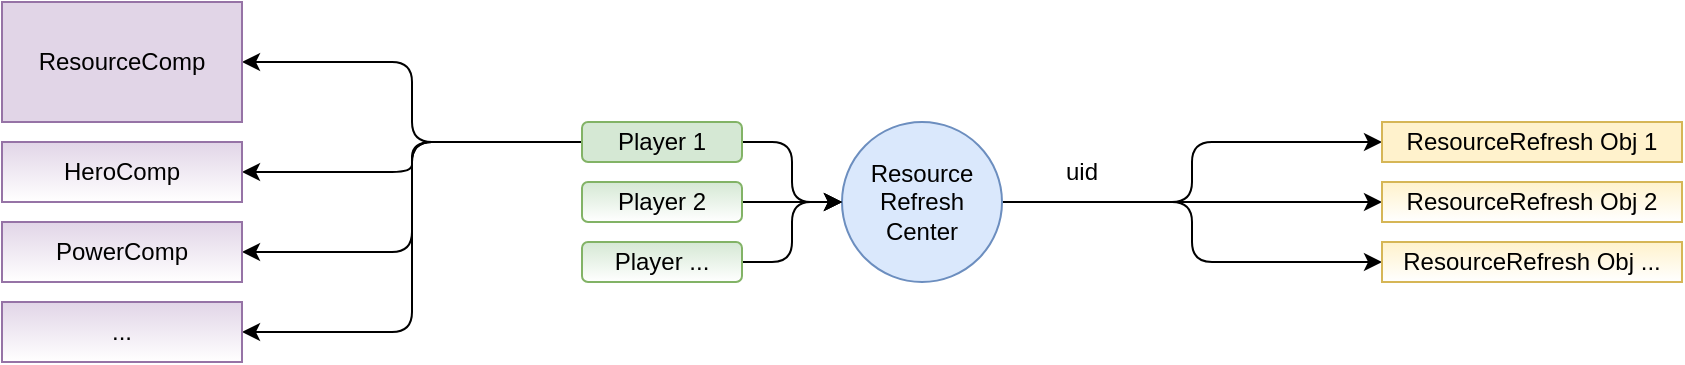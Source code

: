 <mxfile version="14.7.9" type="github">
  <diagram id="clF8JfVPP5VjIg8GsH7U" name="第 1 页">
    <mxGraphModel dx="2062" dy="1122" grid="1" gridSize="10" guides="1" tooltips="1" connect="1" arrows="1" fold="1" page="1" pageScale="1" pageWidth="1654" pageHeight="2336" background="none" math="0" shadow="0">
      <root>
        <mxCell id="0" />
        <mxCell id="1" parent="0" />
        <mxCell id="XA1P6dd8JG6inwG9xLOR-65" style="edgeStyle=orthogonalEdgeStyle;orthogonalLoop=1;jettySize=auto;html=1;entryX=0;entryY=0.5;entryDx=0;entryDy=0;" edge="1" parent="1" source="XA1P6dd8JG6inwG9xLOR-1" target="XA1P6dd8JG6inwG9xLOR-8">
          <mxGeometry relative="1" as="geometry">
            <Array as="points">
              <mxPoint x="1000" y="500" />
              <mxPoint x="1000" y="500" />
            </Array>
          </mxGeometry>
        </mxCell>
        <mxCell id="XA1P6dd8JG6inwG9xLOR-66" style="edgeStyle=orthogonalEdgeStyle;orthogonalLoop=1;jettySize=auto;html=1;" edge="1" parent="1" source="XA1P6dd8JG6inwG9xLOR-1" target="XA1P6dd8JG6inwG9xLOR-7">
          <mxGeometry relative="1" as="geometry" />
        </mxCell>
        <mxCell id="XA1P6dd8JG6inwG9xLOR-67" style="edgeStyle=orthogonalEdgeStyle;orthogonalLoop=1;jettySize=auto;html=1;" edge="1" parent="1" source="XA1P6dd8JG6inwG9xLOR-1" target="XA1P6dd8JG6inwG9xLOR-10">
          <mxGeometry relative="1" as="geometry" />
        </mxCell>
        <mxCell id="XA1P6dd8JG6inwG9xLOR-1" value="Resource&lt;br&gt;Refresh&lt;br&gt;Center" style="ellipse;whiteSpace=wrap;html=1;aspect=fixed;fillColor=#dae8fc;strokeColor=#6c8ebf;" vertex="1" parent="1">
          <mxGeometry x="770" y="460" width="80" height="80" as="geometry" />
        </mxCell>
        <mxCell id="XA1P6dd8JG6inwG9xLOR-35" style="edgeStyle=orthogonalEdgeStyle;orthogonalLoop=1;jettySize=auto;html=1;entryX=1;entryY=0.5;entryDx=0;entryDy=0;" edge="1" parent="1" source="XA1P6dd8JG6inwG9xLOR-3" target="XA1P6dd8JG6inwG9xLOR-29">
          <mxGeometry relative="1" as="geometry" />
        </mxCell>
        <mxCell id="XA1P6dd8JG6inwG9xLOR-37" style="edgeStyle=orthogonalEdgeStyle;orthogonalLoop=1;jettySize=auto;html=1;" edge="1" parent="1" source="XA1P6dd8JG6inwG9xLOR-3" target="XA1P6dd8JG6inwG9xLOR-32">
          <mxGeometry relative="1" as="geometry" />
        </mxCell>
        <mxCell id="XA1P6dd8JG6inwG9xLOR-40" style="edgeStyle=orthogonalEdgeStyle;orthogonalLoop=1;jettySize=auto;html=1;entryX=1;entryY=0.5;entryDx=0;entryDy=0;" edge="1" parent="1" source="XA1P6dd8JG6inwG9xLOR-3" target="XA1P6dd8JG6inwG9xLOR-33">
          <mxGeometry relative="1" as="geometry" />
        </mxCell>
        <mxCell id="XA1P6dd8JG6inwG9xLOR-41" style="edgeStyle=orthogonalEdgeStyle;orthogonalLoop=1;jettySize=auto;html=1;entryX=1;entryY=0.5;entryDx=0;entryDy=0;" edge="1" parent="1" source="XA1P6dd8JG6inwG9xLOR-3" target="XA1P6dd8JG6inwG9xLOR-34">
          <mxGeometry relative="1" as="geometry" />
        </mxCell>
        <mxCell id="XA1P6dd8JG6inwG9xLOR-42" style="edgeStyle=orthogonalEdgeStyle;orthogonalLoop=1;jettySize=auto;html=1;" edge="1" parent="1" source="XA1P6dd8JG6inwG9xLOR-3" target="XA1P6dd8JG6inwG9xLOR-1">
          <mxGeometry relative="1" as="geometry" />
        </mxCell>
        <mxCell id="XA1P6dd8JG6inwG9xLOR-3" value="Player 1" style="rounded=1;whiteSpace=wrap;html=1;fillColor=#d5e8d4;strokeColor=#82b366;" vertex="1" parent="1">
          <mxGeometry x="640" y="460" width="80" height="20" as="geometry" />
        </mxCell>
        <mxCell id="XA1P6dd8JG6inwG9xLOR-43" style="edgeStyle=orthogonalEdgeStyle;orthogonalLoop=1;jettySize=auto;html=1;entryX=0;entryY=0.5;entryDx=0;entryDy=0;" edge="1" parent="1" source="XA1P6dd8JG6inwG9xLOR-4" target="XA1P6dd8JG6inwG9xLOR-1">
          <mxGeometry relative="1" as="geometry" />
        </mxCell>
        <mxCell id="XA1P6dd8JG6inwG9xLOR-4" value="Player 2" style="rounded=1;whiteSpace=wrap;html=1;fillColor=#d5e8d4;strokeColor=#82b366;gradientColor=#ffffff;" vertex="1" parent="1">
          <mxGeometry x="640" y="490" width="80" height="20" as="geometry" />
        </mxCell>
        <mxCell id="XA1P6dd8JG6inwG9xLOR-44" style="edgeStyle=orthogonalEdgeStyle;orthogonalLoop=1;jettySize=auto;html=1;" edge="1" parent="1" source="XA1P6dd8JG6inwG9xLOR-6" target="XA1P6dd8JG6inwG9xLOR-1">
          <mxGeometry relative="1" as="geometry" />
        </mxCell>
        <mxCell id="XA1P6dd8JG6inwG9xLOR-6" value="Player ..." style="rounded=1;whiteSpace=wrap;html=1;fillColor=#d5e8d4;strokeColor=#82b366;gradientColor=#ffffff;" vertex="1" parent="1">
          <mxGeometry x="640" y="520" width="80" height="20" as="geometry" />
        </mxCell>
        <mxCell id="XA1P6dd8JG6inwG9xLOR-7" value="ResourceRefresh Obj 1" style="rounded=0;whiteSpace=wrap;html=1;fillColor=#fff2cc;strokeColor=#d6b656;" vertex="1" parent="1">
          <mxGeometry x="1040" y="460" width="150" height="20" as="geometry" />
        </mxCell>
        <mxCell id="XA1P6dd8JG6inwG9xLOR-8" value="ResourceRefresh Obj 2" style="rounded=0;whiteSpace=wrap;html=1;fillColor=#fff2cc;strokeColor=#d6b656;gradientColor=#ffffff;" vertex="1" parent="1">
          <mxGeometry x="1040" y="490" width="150" height="20" as="geometry" />
        </mxCell>
        <mxCell id="XA1P6dd8JG6inwG9xLOR-10" value="ResourceRefresh Obj ..." style="rounded=0;whiteSpace=wrap;html=1;fillColor=#fff2cc;strokeColor=#d6b656;gradientColor=#ffffff;" vertex="1" parent="1">
          <mxGeometry x="1040" y="520" width="150" height="20" as="geometry" />
        </mxCell>
        <mxCell id="XA1P6dd8JG6inwG9xLOR-29" value="ResourceComp" style="rounded=0;whiteSpace=wrap;html=1;fillColor=#e1d5e7;strokeColor=#9673a6;" vertex="1" parent="1">
          <mxGeometry x="350" y="400" width="120" height="60" as="geometry" />
        </mxCell>
        <mxCell id="XA1P6dd8JG6inwG9xLOR-32" value="HeroComp" style="rounded=0;whiteSpace=wrap;html=1;fillColor=#e1d5e7;strokeColor=#9673a6;gradientColor=#ffffff;" vertex="1" parent="1">
          <mxGeometry x="350" y="470" width="120" height="30" as="geometry" />
        </mxCell>
        <mxCell id="XA1P6dd8JG6inwG9xLOR-33" value="PowerComp" style="rounded=0;whiteSpace=wrap;html=1;fillColor=#e1d5e7;strokeColor=#9673a6;gradientColor=#ffffff;" vertex="1" parent="1">
          <mxGeometry x="350" y="510" width="120" height="30" as="geometry" />
        </mxCell>
        <mxCell id="XA1P6dd8JG6inwG9xLOR-34" value="..." style="rounded=0;whiteSpace=wrap;html=1;fillColor=#e1d5e7;strokeColor=#9673a6;gradientColor=#ffffff;" vertex="1" parent="1">
          <mxGeometry x="350" y="550" width="120" height="30" as="geometry" />
        </mxCell>
        <UserObject label="uid" placeholders="1" name="Variable" id="XA1P6dd8JG6inwG9xLOR-60">
          <mxCell style="text;html=1;strokeColor=none;fillColor=none;align=center;verticalAlign=middle;whiteSpace=wrap;overflow=hidden;" vertex="1" parent="1">
            <mxGeometry x="850" y="475" width="80" height="20" as="geometry" />
          </mxCell>
        </UserObject>
      </root>
    </mxGraphModel>
  </diagram>
</mxfile>

